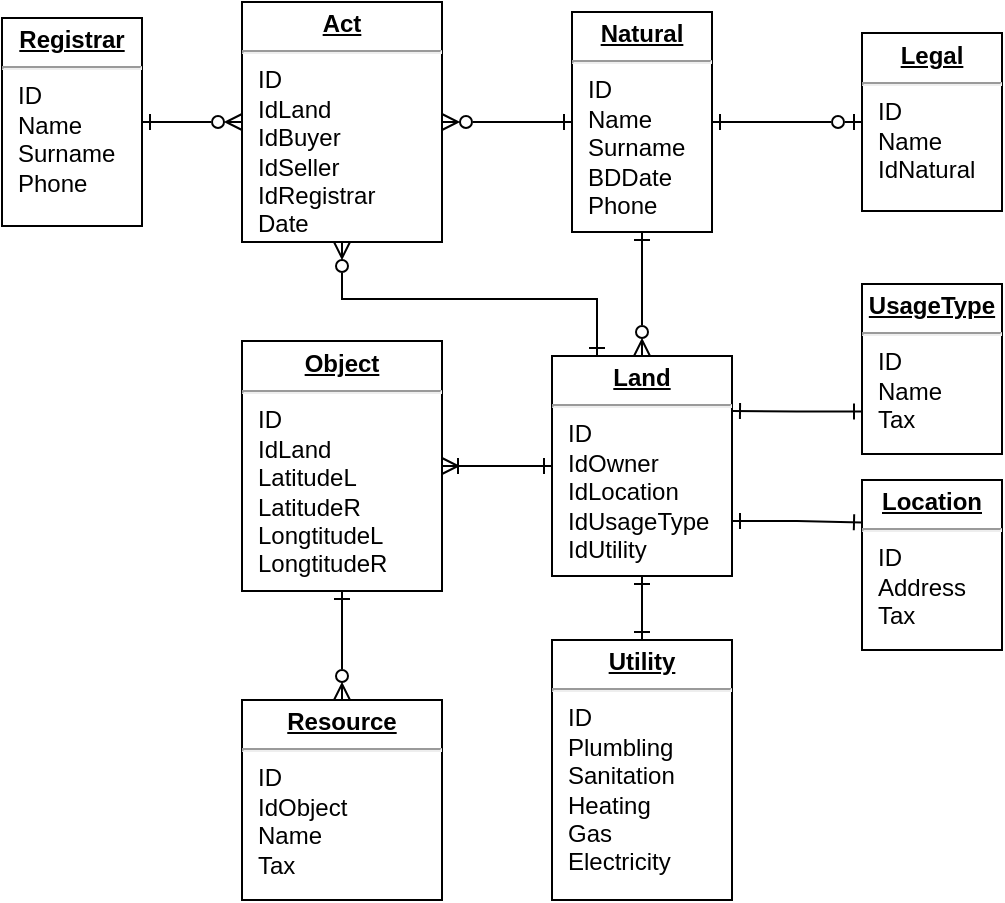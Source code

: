 <mxfile version="16.1.2" type="device" pages="2"><diagram id="dRem97IXqvR1Veg5d401" name="Page-1"><mxGraphModel dx="648" dy="683" grid="1" gridSize="10" guides="1" tooltips="1" connect="1" arrows="1" fold="1" page="1" pageScale="1" pageWidth="827" pageHeight="1169" math="0" shadow="0"><root><mxCell id="0"/><mxCell id="1" parent="0"/><mxCell id="4eVPDkdstp1eb7ESQI7k-11" style="edgeStyle=orthogonalEdgeStyle;rounded=0;orthogonalLoop=1;jettySize=auto;html=1;exitX=0.5;exitY=1;exitDx=0;exitDy=0;entryX=0.5;entryY=0;entryDx=0;entryDy=0;endArrow=ERone;endFill=0;startArrow=ERone;startFill=0;" parent="1" source="4eVPDkdstp1eb7ESQI7k-1" target="4eVPDkdstp1eb7ESQI7k-8" edge="1"><mxGeometry relative="1" as="geometry"/></mxCell><mxCell id="4eVPDkdstp1eb7ESQI7k-13" style="edgeStyle=orthogonalEdgeStyle;rounded=0;orthogonalLoop=1;jettySize=auto;html=1;exitX=1;exitY=0.75;exitDx=0;exitDy=0;entryX=0;entryY=0.25;entryDx=0;entryDy=0;startArrow=ERone;startFill=0;endArrow=ERone;endFill=0;" parent="1" source="4eVPDkdstp1eb7ESQI7k-1" target="4eVPDkdstp1eb7ESQI7k-4" edge="1"><mxGeometry relative="1" as="geometry"/></mxCell><mxCell id="BkzOWR19fs_OALgVcxGq-1" style="edgeStyle=orthogonalEdgeStyle;rounded=0;orthogonalLoop=1;jettySize=auto;html=1;exitX=0.25;exitY=0;exitDx=0;exitDy=0;entryX=0.5;entryY=1;entryDx=0;entryDy=0;endArrow=ERzeroToMany;startArrow=ERone;startFill=0;endFill=0;" edge="1" parent="1" source="4eVPDkdstp1eb7ESQI7k-1" target="4eVPDkdstp1eb7ESQI7k-10"><mxGeometry relative="1" as="geometry"/></mxCell><mxCell id="BkzOWR19fs_OALgVcxGq-6" style="edgeStyle=orthogonalEdgeStyle;rounded=0;orthogonalLoop=1;jettySize=auto;html=1;exitX=0;exitY=0.5;exitDx=0;exitDy=0;entryX=1;entryY=0.5;entryDx=0;entryDy=0;startArrow=ERone;startFill=0;endArrow=ERoneToMany;endFill=0;" edge="1" parent="1" source="4eVPDkdstp1eb7ESQI7k-1" target="4eVPDkdstp1eb7ESQI7k-6"><mxGeometry relative="1" as="geometry"/></mxCell><mxCell id="4eVPDkdstp1eb7ESQI7k-1" value="&lt;p style=&quot;margin: 0px ; margin-top: 4px ; text-align: center ; text-decoration: underline&quot;&gt;&lt;b&gt;Land&lt;/b&gt;&lt;/p&gt;&lt;hr&gt;&lt;p style=&quot;margin: 0px ; margin-left: 8px&quot;&gt;ID&lt;/p&gt;&lt;p style=&quot;margin: 0px ; margin-left: 8px&quot;&gt;IdOwner&lt;/p&gt;&lt;p style=&quot;margin: 0px ; margin-left: 8px&quot;&gt;IdLocation&lt;/p&gt;&lt;p style=&quot;margin: 0px ; margin-left: 8px&quot;&gt;IdUsageType&lt;/p&gt;&lt;p style=&quot;margin: 0px ; margin-left: 8px&quot;&gt;IdUtility&lt;/p&gt;&lt;p style=&quot;margin: 0px ; margin-left: 8px&quot;&gt;&lt;br&gt;&lt;/p&gt;" style="verticalAlign=top;align=left;overflow=fill;fontSize=12;fontFamily=Helvetica;html=1;" parent="1" vertex="1"><mxGeometry x="455" y="238" width="90" height="110" as="geometry"/></mxCell><mxCell id="4eVPDkdstp1eb7ESQI7k-20" style="edgeStyle=orthogonalEdgeStyle;rounded=0;orthogonalLoop=1;jettySize=auto;html=1;exitX=0.5;exitY=1;exitDx=0;exitDy=0;entryX=0.5;entryY=0;entryDx=0;entryDy=0;startArrow=ERone;startFill=0;endArrow=ERzeroToMany;endFill=0;" parent="1" source="4eVPDkdstp1eb7ESQI7k-2" target="4eVPDkdstp1eb7ESQI7k-1" edge="1"><mxGeometry relative="1" as="geometry"/></mxCell><mxCell id="4eVPDkdstp1eb7ESQI7k-21" style="edgeStyle=orthogonalEdgeStyle;rounded=0;orthogonalLoop=1;jettySize=auto;html=1;exitX=0;exitY=0.25;exitDx=0;exitDy=0;entryX=1;entryY=0.75;entryDx=0;entryDy=0;startArrow=ERzeroToOne;startFill=0;endArrow=ERzeroToMany;endFill=0;strokeColor=none;" parent="1" source="4eVPDkdstp1eb7ESQI7k-2" target="4eVPDkdstp1eb7ESQI7k-10" edge="1"><mxGeometry relative="1" as="geometry"/></mxCell><mxCell id="4eVPDkdstp1eb7ESQI7k-23" style="edgeStyle=orthogonalEdgeStyle;rounded=0;orthogonalLoop=1;jettySize=auto;html=1;exitX=0;exitY=0.5;exitDx=0;exitDy=0;entryX=1;entryY=0.5;entryDx=0;entryDy=0;startArrow=ERone;startFill=0;endArrow=ERzeroToMany;endFill=0;" parent="1" source="4eVPDkdstp1eb7ESQI7k-2" target="4eVPDkdstp1eb7ESQI7k-10" edge="1"><mxGeometry relative="1" as="geometry"/></mxCell><mxCell id="4eVPDkdstp1eb7ESQI7k-2" value="&lt;p style=&quot;margin: 0px ; margin-top: 4px ; text-align: center ; text-decoration: underline&quot;&gt;&lt;b&gt;Natural&lt;/b&gt;&lt;/p&gt;&lt;hr&gt;&lt;p style=&quot;margin: 0px ; margin-left: 8px&quot;&gt;ID&lt;/p&gt;&lt;p style=&quot;margin: 0px ; margin-left: 8px&quot;&gt;Name&lt;/p&gt;&lt;p style=&quot;margin: 0px ; margin-left: 8px&quot;&gt;Surname&lt;/p&gt;&lt;p style=&quot;margin: 0px ; margin-left: 8px&quot;&gt;BDDate&lt;/p&gt;&lt;p style=&quot;margin: 0px ; margin-left: 8px&quot;&gt;Phone&lt;/p&gt;&lt;p style=&quot;margin: 0px ; margin-left: 8px&quot;&gt;&lt;br&gt;&lt;/p&gt;" style="verticalAlign=top;align=left;overflow=fill;fontSize=12;fontFamily=Helvetica;html=1;" parent="1" vertex="1"><mxGeometry x="465" y="66" width="70" height="110" as="geometry"/></mxCell><mxCell id="BkzOWR19fs_OALgVcxGq-5" style="edgeStyle=orthogonalEdgeStyle;rounded=0;orthogonalLoop=1;jettySize=auto;html=1;exitX=0;exitY=0.5;exitDx=0;exitDy=0;entryX=1;entryY=0.5;entryDx=0;entryDy=0;startArrow=ERzeroToOne;startFill=0;endArrow=ERone;endFill=0;" edge="1" parent="1" source="4eVPDkdstp1eb7ESQI7k-3" target="4eVPDkdstp1eb7ESQI7k-2"><mxGeometry relative="1" as="geometry"/></mxCell><mxCell id="4eVPDkdstp1eb7ESQI7k-3" value="&lt;p style=&quot;margin: 0px ; margin-top: 4px ; text-align: center ; text-decoration: underline&quot;&gt;&lt;b&gt;Legal&lt;/b&gt;&lt;/p&gt;&lt;hr&gt;&lt;p style=&quot;margin: 0px ; margin-left: 8px&quot;&gt;ID&lt;/p&gt;&lt;p style=&quot;margin: 0px ; margin-left: 8px&quot;&gt;Name&lt;/p&gt;&lt;p style=&quot;margin: 0px ; margin-left: 8px&quot;&gt;IdNatural&lt;/p&gt;&lt;p style=&quot;margin: 0px ; margin-left: 8px&quot;&gt;&lt;br&gt;&lt;/p&gt;" style="verticalAlign=top;align=left;overflow=fill;fontSize=12;fontFamily=Helvetica;html=1;" parent="1" vertex="1"><mxGeometry x="610" y="76.5" width="70" height="89" as="geometry"/></mxCell><mxCell id="4eVPDkdstp1eb7ESQI7k-4" value="&lt;p style=&quot;margin: 0px ; margin-top: 4px ; text-align: center ; text-decoration: underline&quot;&gt;&lt;b&gt;Location&lt;/b&gt;&lt;/p&gt;&lt;hr&gt;&lt;p style=&quot;margin: 0px ; margin-left: 8px&quot;&gt;ID&lt;/p&gt;&lt;p style=&quot;margin: 0px ; margin-left: 8px&quot;&gt;Address&lt;/p&gt;&lt;p style=&quot;margin: 0px ; margin-left: 8px&quot;&gt;Tax&lt;/p&gt;&lt;p style=&quot;margin: 0px ; margin-left: 8px&quot;&gt;&lt;br&gt;&lt;/p&gt;&lt;p style=&quot;margin: 0px ; margin-left: 8px&quot;&gt;&lt;br&gt;&lt;/p&gt;" style="verticalAlign=top;align=left;overflow=fill;fontSize=12;fontFamily=Helvetica;html=1;" parent="1" vertex="1"><mxGeometry x="610" y="300" width="70" height="85" as="geometry"/></mxCell><mxCell id="4eVPDkdstp1eb7ESQI7k-12" style="edgeStyle=orthogonalEdgeStyle;rounded=0;orthogonalLoop=1;jettySize=auto;html=1;exitX=0;exitY=0.75;exitDx=0;exitDy=0;entryX=1;entryY=0.25;entryDx=0;entryDy=0;startArrow=ERone;startFill=0;endArrow=ERone;endFill=0;" parent="1" source="4eVPDkdstp1eb7ESQI7k-5" target="4eVPDkdstp1eb7ESQI7k-1" edge="1"><mxGeometry relative="1" as="geometry"/></mxCell><mxCell id="4eVPDkdstp1eb7ESQI7k-5" value="&lt;p style=&quot;margin: 0px ; margin-top: 4px ; text-align: center ; text-decoration: underline&quot;&gt;&lt;b&gt;UsageType&lt;/b&gt;&lt;/p&gt;&lt;hr&gt;&lt;p style=&quot;margin: 0px ; margin-left: 8px&quot;&gt;ID&lt;/p&gt;&lt;p style=&quot;margin: 0px ; margin-left: 8px&quot;&gt;Name&lt;/p&gt;&lt;p style=&quot;margin: 0px ; margin-left: 8px&quot;&gt;Tax&lt;/p&gt;&lt;p style=&quot;margin: 0px ; margin-left: 8px&quot;&gt;&lt;br&gt;&lt;/p&gt;" style="verticalAlign=top;align=left;overflow=fill;fontSize=12;fontFamily=Helvetica;html=1;" parent="1" vertex="1"><mxGeometry x="610" y="202" width="70" height="85" as="geometry"/></mxCell><mxCell id="BkzOWR19fs_OALgVcxGq-4" style="edgeStyle=orthogonalEdgeStyle;rounded=0;orthogonalLoop=1;jettySize=auto;html=1;exitX=0.5;exitY=1;exitDx=0;exitDy=0;entryX=0.5;entryY=0;entryDx=0;entryDy=0;endArrow=ERzeroToMany;endFill=0;startArrow=ERone;startFill=0;" edge="1" parent="1" source="4eVPDkdstp1eb7ESQI7k-6" target="4eVPDkdstp1eb7ESQI7k-7"><mxGeometry relative="1" as="geometry"/></mxCell><mxCell id="4eVPDkdstp1eb7ESQI7k-6" value="&lt;p style=&quot;margin: 0px ; margin-top: 4px ; text-align: center ; text-decoration: underline&quot;&gt;&lt;b&gt;Object&lt;/b&gt;&lt;/p&gt;&lt;hr&gt;&lt;p style=&quot;margin: 0px ; margin-left: 8px&quot;&gt;ID&lt;/p&gt;&lt;p style=&quot;margin: 0px ; margin-left: 8px&quot;&gt;IdLand&lt;/p&gt;&lt;p style=&quot;margin: 0px ; margin-left: 8px&quot;&gt;LatitudeL&lt;/p&gt;&lt;p style=&quot;margin: 0px ; margin-left: 8px&quot;&gt;LatitudeR&lt;/p&gt;&lt;p style=&quot;margin: 0px ; margin-left: 8px&quot;&gt;LongtitudeL&lt;/p&gt;&lt;p style=&quot;margin: 0px ; margin-left: 8px&quot;&gt;LongtitudeR&lt;/p&gt;&lt;p style=&quot;margin: 0px ; margin-left: 8px&quot;&gt;&lt;br&gt;&lt;/p&gt;" style="verticalAlign=top;align=left;overflow=fill;fontSize=12;fontFamily=Helvetica;html=1;" parent="1" vertex="1"><mxGeometry x="300" y="230.5" width="100" height="125" as="geometry"/></mxCell><mxCell id="4eVPDkdstp1eb7ESQI7k-7" value="&lt;p style=&quot;margin: 0px ; margin-top: 4px ; text-align: center ; text-decoration: underline&quot;&gt;&lt;b&gt;Resource&lt;/b&gt;&lt;/p&gt;&lt;hr&gt;&lt;p style=&quot;margin: 0px ; margin-left: 8px&quot;&gt;ID&lt;/p&gt;&lt;p style=&quot;margin: 0px ; margin-left: 8px&quot;&gt;IdObject&lt;/p&gt;&lt;p style=&quot;margin: 0px ; margin-left: 8px&quot;&gt;Name&lt;/p&gt;&lt;p style=&quot;margin: 0px ; margin-left: 8px&quot;&gt;Tax&lt;/p&gt;&lt;p style=&quot;margin: 0px ; margin-left: 8px&quot;&gt;&lt;br&gt;&lt;/p&gt;" style="verticalAlign=top;align=left;overflow=fill;fontSize=12;fontFamily=Helvetica;html=1;" parent="1" vertex="1"><mxGeometry x="300" y="410" width="100" height="100" as="geometry"/></mxCell><mxCell id="4eVPDkdstp1eb7ESQI7k-8" value="&lt;p style=&quot;margin: 0px ; margin-top: 4px ; text-align: center ; text-decoration: underline&quot;&gt;&lt;b&gt;Utility&lt;/b&gt;&lt;/p&gt;&lt;hr&gt;&lt;p style=&quot;margin: 0px ; margin-left: 8px&quot;&gt;ID&lt;/p&gt;&lt;p style=&quot;margin: 0px ; margin-left: 8px&quot;&gt;Plumbling&lt;/p&gt;&lt;p style=&quot;margin: 0px ; margin-left: 8px&quot;&gt;Sanitation&lt;/p&gt;&lt;p style=&quot;margin: 0px ; margin-left: 8px&quot;&gt;Heating&lt;/p&gt;&lt;p style=&quot;margin: 0px ; margin-left: 8px&quot;&gt;Gas&lt;/p&gt;&lt;p style=&quot;margin: 0px ; margin-left: 8px&quot;&gt;Electricity&lt;/p&gt;&lt;p style=&quot;margin: 0px ; margin-left: 8px&quot;&gt;&lt;br&gt;&lt;/p&gt;" style="verticalAlign=top;align=left;overflow=fill;fontSize=12;fontFamily=Helvetica;html=1;" parent="1" vertex="1"><mxGeometry x="455" y="380" width="90" height="130" as="geometry"/></mxCell><mxCell id="4eVPDkdstp1eb7ESQI7k-25" style="edgeStyle=orthogonalEdgeStyle;rounded=0;orthogonalLoop=1;jettySize=auto;html=1;exitX=1;exitY=0.5;exitDx=0;exitDy=0;entryX=0;entryY=0.5;entryDx=0;entryDy=0;startArrow=ERone;startFill=0;endArrow=ERzeroToMany;endFill=0;" parent="1" source="4eVPDkdstp1eb7ESQI7k-9" target="4eVPDkdstp1eb7ESQI7k-10" edge="1"><mxGeometry relative="1" as="geometry"/></mxCell><mxCell id="4eVPDkdstp1eb7ESQI7k-9" value="&lt;p style=&quot;margin: 0px ; margin-top: 4px ; text-align: center ; text-decoration: underline&quot;&gt;&lt;b&gt;Registrar&lt;/b&gt;&lt;/p&gt;&lt;hr&gt;&lt;p style=&quot;margin: 0px ; margin-left: 8px&quot;&gt;ID&lt;/p&gt;&lt;p style=&quot;margin: 0px ; margin-left: 8px&quot;&gt;Name&lt;/p&gt;&lt;p style=&quot;margin: 0px ; margin-left: 8px&quot;&gt;Surname&lt;/p&gt;&lt;p style=&quot;margin: 0px ; margin-left: 8px&quot;&gt;Phone&lt;/p&gt;&lt;p style=&quot;margin: 0px ; margin-left: 8px&quot;&gt;&lt;br&gt;&lt;/p&gt;" style="verticalAlign=top;align=left;overflow=fill;fontSize=12;fontFamily=Helvetica;html=1;" parent="1" vertex="1"><mxGeometry x="180" y="69" width="70" height="104" as="geometry"/></mxCell><mxCell id="4eVPDkdstp1eb7ESQI7k-10" value="&lt;p style=&quot;margin: 0px ; margin-top: 4px ; text-align: center ; text-decoration: underline&quot;&gt;&lt;b&gt;Act&lt;/b&gt;&lt;/p&gt;&lt;hr&gt;&lt;p style=&quot;margin: 0px ; margin-left: 8px&quot;&gt;ID&lt;/p&gt;&lt;p style=&quot;margin: 0px ; margin-left: 8px&quot;&gt;IdLand&lt;/p&gt;&lt;p style=&quot;margin: 0px ; margin-left: 8px&quot;&gt;IdBuyer&lt;/p&gt;&lt;p style=&quot;margin: 0px ; margin-left: 8px&quot;&gt;IdSeller&lt;/p&gt;&lt;p style=&quot;margin: 0px ; margin-left: 8px&quot;&gt;IdRegistrar&lt;/p&gt;&lt;p style=&quot;margin: 0px ; margin-left: 8px&quot;&gt;Date&lt;/p&gt;&lt;p style=&quot;margin: 0px ; margin-left: 8px&quot;&gt;&lt;br&gt;&lt;/p&gt;" style="verticalAlign=top;align=left;overflow=fill;fontSize=12;fontFamily=Helvetica;html=1;" parent="1" vertex="1"><mxGeometry x="300" y="61" width="100" height="120" as="geometry"/></mxCell></root></mxGraphModel></diagram><diagram id="jjpsH7fdC58fuieKZoK3" name="Page-2"><mxGraphModel dx="945" dy="452" grid="1" gridSize="10" guides="1" tooltips="1" connect="1" arrows="1" fold="1" page="1" pageScale="1" pageWidth="827" pageHeight="1169" math="0" shadow="0"><root><mxCell id="xmkywBRnXsIrLhbnDRBD-0"/><mxCell id="xmkywBRnXsIrLhbnDRBD-1" parent="xmkywBRnXsIrLhbnDRBD-0"/><mxCell id="ANMacjhzNQ4WQCDmCYXE-0" style="edgeStyle=orthogonalEdgeStyle;rounded=0;orthogonalLoop=1;jettySize=auto;html=1;exitX=0.5;exitY=1;exitDx=0;exitDy=0;entryX=0.5;entryY=0;entryDx=0;entryDy=0;endArrow=ERmandOne;endFill=0;startArrow=ERmandOne;startFill=0;" edge="1" parent="xmkywBRnXsIrLhbnDRBD-1" target="ANMacjhzNQ4WQCDmCYXE-16"><mxGeometry relative="1" as="geometry"><mxPoint x="500" y="330" as="sourcePoint"/></mxGeometry></mxCell><mxCell id="ANMacjhzNQ4WQCDmCYXE-1" style="edgeStyle=orthogonalEdgeStyle;rounded=0;orthogonalLoop=1;jettySize=auto;html=1;exitX=1;exitY=0.75;exitDx=0;exitDy=0;entryX=0;entryY=0.5;entryDx=0;entryDy=0;startArrow=ERmandOne;startFill=0;endArrow=ERmandOne;endFill=0;" edge="1" parent="xmkywBRnXsIrLhbnDRBD-1" source="ANMacjhzNQ4WQCDmCYXE-21" target="ANMacjhzNQ4WQCDmCYXE-23"><mxGeometry relative="1" as="geometry"><mxPoint x="550" y="307.5" as="sourcePoint"/><mxPoint x="630" y="308.25" as="targetPoint"/></mxGeometry></mxCell><mxCell id="ANMacjhzNQ4WQCDmCYXE-2" style="edgeStyle=orthogonalEdgeStyle;rounded=0;orthogonalLoop=1;jettySize=auto;html=1;exitX=0;exitY=0.5;exitDx=0;exitDy=0;startArrow=ERmandOne;startFill=0;endArrow=ERoneToMany;endFill=0;" edge="1" parent="xmkywBRnXsIrLhbnDRBD-1" source="ANMacjhzNQ4WQCDmCYXE-21" target="ANMacjhzNQ4WQCDmCYXE-13"><mxGeometry relative="1" as="geometry"><mxPoint x="450" y="285" as="sourcePoint"/></mxGeometry></mxCell><mxCell id="ANMacjhzNQ4WQCDmCYXE-4" style="edgeStyle=orthogonalEdgeStyle;rounded=0;orthogonalLoop=1;jettySize=auto;html=1;exitX=0.5;exitY=1;exitDx=0;exitDy=0;entryX=0.5;entryY=0;entryDx=0;entryDy=0;startArrow=ERmandOne;startFill=0;endArrow=ERzeroToMany;endFill=0;" edge="1" parent="xmkywBRnXsIrLhbnDRBD-1" source="ANMacjhzNQ4WQCDmCYXE-7" target="ANMacjhzNQ4WQCDmCYXE-21"><mxGeometry relative="1" as="geometry"><mxPoint x="500" y="240" as="targetPoint"/></mxGeometry></mxCell><mxCell id="ANMacjhzNQ4WQCDmCYXE-5" style="edgeStyle=orthogonalEdgeStyle;rounded=0;orthogonalLoop=1;jettySize=auto;html=1;exitX=0;exitY=0.25;exitDx=0;exitDy=0;entryX=1;entryY=0.75;entryDx=0;entryDy=0;startArrow=ERzeroToOne;startFill=0;endArrow=ERzeroToMany;endFill=0;strokeColor=none;" edge="1" parent="xmkywBRnXsIrLhbnDRBD-1" source="ANMacjhzNQ4WQCDmCYXE-7" target="ANMacjhzNQ4WQCDmCYXE-20"><mxGeometry relative="1" as="geometry"/></mxCell><mxCell id="ANMacjhzNQ4WQCDmCYXE-6" style="edgeStyle=orthogonalEdgeStyle;rounded=0;orthogonalLoop=1;jettySize=auto;html=1;exitX=0;exitY=0.5;exitDx=0;exitDy=0;entryX=1;entryY=0.5;entryDx=0;entryDy=0;startArrow=ERmandOne;startFill=0;endArrow=ERzeroToMany;endFill=0;" edge="1" parent="xmkywBRnXsIrLhbnDRBD-1" source="ANMacjhzNQ4WQCDmCYXE-7" target="ANMacjhzNQ4WQCDmCYXE-20"><mxGeometry relative="1" as="geometry"/></mxCell><mxCell id="ANMacjhzNQ4WQCDmCYXE-7" value="&lt;p style=&quot;margin: 0px ; margin-top: 4px ; text-align: center ; text-decoration: underline&quot;&gt;&lt;b&gt;Natural&lt;/b&gt;&lt;/p&gt;&lt;hr&gt;&lt;p style=&quot;margin: 0px ; margin-left: 8px&quot;&gt;ID&lt;/p&gt;&lt;p style=&quot;margin: 0px ; margin-left: 8px&quot;&gt;Name&lt;/p&gt;&lt;p style=&quot;margin: 0px ; margin-left: 8px&quot;&gt;Surname&lt;/p&gt;&lt;p style=&quot;margin: 0px ; margin-left: 8px&quot;&gt;BDDate&lt;/p&gt;&lt;p style=&quot;margin: 0px ; margin-left: 8px&quot;&gt;Phone&lt;/p&gt;&lt;p style=&quot;margin: 0px ; margin-left: 8px&quot;&gt;&lt;br&gt;&lt;/p&gt;" style="verticalAlign=top;align=left;overflow=fill;fontSize=12;fontFamily=Helvetica;html=1;" vertex="1" parent="xmkywBRnXsIrLhbnDRBD-1"><mxGeometry x="465" y="50" width="70" height="110" as="geometry"/></mxCell><mxCell id="ANMacjhzNQ4WQCDmCYXE-8" style="edgeStyle=orthogonalEdgeStyle;rounded=0;orthogonalLoop=1;jettySize=auto;html=1;exitX=0;exitY=0.5;exitDx=0;exitDy=0;entryX=1;entryY=0.5;entryDx=0;entryDy=0;startArrow=ERzeroToOne;startFill=0;endArrow=ERmandOne;endFill=0;" edge="1" parent="xmkywBRnXsIrLhbnDRBD-1" source="ANMacjhzNQ4WQCDmCYXE-9" target="ANMacjhzNQ4WQCDmCYXE-7"><mxGeometry relative="1" as="geometry"/></mxCell><mxCell id="ANMacjhzNQ4WQCDmCYXE-9" value="&lt;p style=&quot;margin: 0px ; margin-top: 4px ; text-align: center ; text-decoration: underline&quot;&gt;&lt;b&gt;Legal&lt;/b&gt;&lt;/p&gt;&lt;hr&gt;&lt;p style=&quot;margin: 0px ; margin-left: 8px&quot;&gt;ID&lt;/p&gt;&lt;p style=&quot;margin: 0px ; margin-left: 8px&quot;&gt;Name&lt;/p&gt;&lt;p style=&quot;margin: 0px ; margin-left: 8px&quot;&gt;Phone&lt;/p&gt;&lt;p style=&quot;margin: 0px ; margin-left: 8px&quot;&gt;&lt;br&gt;&lt;/p&gt;" style="verticalAlign=top;align=left;overflow=fill;fontSize=12;fontFamily=Helvetica;html=1;" vertex="1" parent="xmkywBRnXsIrLhbnDRBD-1"><mxGeometry x="630" y="50" width="60" height="110" as="geometry"/></mxCell><mxCell id="ANMacjhzNQ4WQCDmCYXE-11" style="edgeStyle=orthogonalEdgeStyle;rounded=0;orthogonalLoop=1;jettySize=auto;html=1;exitX=0;exitY=0.5;exitDx=0;exitDy=0;entryX=1;entryY=0.25;entryDx=0;entryDy=0;startArrow=ERmandOne;startFill=0;endArrow=ERmandOne;endFill=0;" edge="1" parent="xmkywBRnXsIrLhbnDRBD-1" source="ANMacjhzNQ4WQCDmCYXE-22" target="ANMacjhzNQ4WQCDmCYXE-21"><mxGeometry relative="1" as="geometry"><mxPoint x="630" y="261.75" as="sourcePoint"/><mxPoint x="550" y="262.5" as="targetPoint"/></mxGeometry></mxCell><mxCell id="ANMacjhzNQ4WQCDmCYXE-13" value="&lt;p style=&quot;margin: 0px ; margin-top: 4px ; text-align: center ; text-decoration: underline&quot;&gt;&lt;b&gt;Object&lt;/b&gt;&lt;/p&gt;&lt;hr&gt;&lt;p style=&quot;margin: 0px ; margin-left: 8px&quot;&gt;IdLand&lt;/p&gt;&lt;p style=&quot;margin: 0px ; margin-left: 8px&quot;&gt;IdResource&lt;/p&gt;&lt;p style=&quot;margin: 0px ; margin-left: 8px&quot;&gt;LatitudeLU&lt;/p&gt;&lt;p style=&quot;margin: 0px ; margin-left: 8px&quot;&gt;LatitudeRL&lt;/p&gt;&lt;p style=&quot;margin: 0px ; margin-left: 8px&quot;&gt;LongtitudeLU&lt;/p&gt;&lt;p style=&quot;margin: 0px ; margin-left: 8px&quot;&gt;LongtitudeRL&lt;/p&gt;&lt;p style=&quot;margin: 0px ; margin-left: 8px&quot;&gt;&lt;br&gt;&lt;/p&gt;" style="verticalAlign=top;align=left;overflow=fill;fontSize=12;fontFamily=Helvetica;html=1;" vertex="1" parent="xmkywBRnXsIrLhbnDRBD-1"><mxGeometry x="270" y="220" width="100" height="130" as="geometry"/></mxCell><mxCell id="ANMacjhzNQ4WQCDmCYXE-14" style="edgeStyle=orthogonalEdgeStyle;rounded=0;orthogonalLoop=1;jettySize=auto;html=1;exitX=0.5;exitY=0;exitDx=0;exitDy=0;entryX=0.5;entryY=1;entryDx=0;entryDy=0;startArrow=ERzeroToOne;startFill=0;endArrow=ERzeroToMany;endFill=0;" edge="1" parent="xmkywBRnXsIrLhbnDRBD-1" source="ANMacjhzNQ4WQCDmCYXE-15" target="ANMacjhzNQ4WQCDmCYXE-13"><mxGeometry relative="1" as="geometry"/></mxCell><mxCell id="ANMacjhzNQ4WQCDmCYXE-15" value="&lt;p style=&quot;margin: 0px ; margin-top: 4px ; text-align: center ; text-decoration: underline&quot;&gt;&lt;b&gt;Resource&lt;/b&gt;&lt;/p&gt;&lt;hr&gt;&lt;p style=&quot;margin: 0px ; margin-left: 8px&quot;&gt;ID&lt;/p&gt;&lt;p style=&quot;margin: 0px ; margin-left: 8px&quot;&gt;Name&lt;/p&gt;&lt;p style=&quot;margin: 0px ; margin-left: 8px&quot;&gt;Tax&lt;/p&gt;&lt;p style=&quot;margin: 0px ; margin-left: 8px&quot;&gt;&lt;br&gt;&lt;/p&gt;" style="verticalAlign=top;align=left;overflow=fill;fontSize=12;fontFamily=Helvetica;html=1;" vertex="1" parent="xmkywBRnXsIrLhbnDRBD-1"><mxGeometry x="270" y="440" width="100" height="80" as="geometry"/></mxCell><mxCell id="ANMacjhzNQ4WQCDmCYXE-16" value="&lt;p style=&quot;margin: 0px ; margin-top: 4px ; text-align: center ; text-decoration: underline&quot;&gt;&lt;b&gt;Utility&lt;/b&gt;&lt;/p&gt;&lt;hr&gt;&lt;p style=&quot;margin: 0px ; margin-left: 8px&quot;&gt;IdLand&lt;/p&gt;&lt;p style=&quot;margin: 0px ; margin-left: 8px&quot;&gt;Plumbling&lt;/p&gt;&lt;p style=&quot;margin: 0px ; margin-left: 8px&quot;&gt;Sanitation&lt;/p&gt;&lt;p style=&quot;margin: 0px ; margin-left: 8px&quot;&gt;Heating&lt;/p&gt;&lt;p style=&quot;margin: 0px ; margin-left: 8px&quot;&gt;Gas&lt;/p&gt;&lt;p style=&quot;margin: 0px ; margin-left: 8px&quot;&gt;Electricity&lt;/p&gt;&lt;p style=&quot;margin: 0px ; margin-left: 8px&quot;&gt;&lt;br&gt;&lt;/p&gt;" style="verticalAlign=top;align=left;overflow=fill;fontSize=12;fontFamily=Helvetica;html=1;" vertex="1" parent="xmkywBRnXsIrLhbnDRBD-1"><mxGeometry x="450" y="390" width="100" height="130" as="geometry"/></mxCell><mxCell id="ANMacjhzNQ4WQCDmCYXE-17" style="edgeStyle=orthogonalEdgeStyle;rounded=0;orthogonalLoop=1;jettySize=auto;html=1;exitX=1;exitY=0.5;exitDx=0;exitDy=0;entryX=0;entryY=0.5;entryDx=0;entryDy=0;startArrow=ERmandOne;startFill=0;endArrow=ERzeroToMany;endFill=0;" edge="1" parent="xmkywBRnXsIrLhbnDRBD-1" source="ANMacjhzNQ4WQCDmCYXE-18" target="ANMacjhzNQ4WQCDmCYXE-20"><mxGeometry relative="1" as="geometry"/></mxCell><mxCell id="ANMacjhzNQ4WQCDmCYXE-18" value="&lt;p style=&quot;margin: 0px ; margin-top: 4px ; text-align: center ; text-decoration: underline&quot;&gt;&lt;b&gt;Registrar&lt;/b&gt;&lt;/p&gt;&lt;hr&gt;&lt;p style=&quot;margin: 0px ; margin-left: 8px&quot;&gt;ID&lt;/p&gt;&lt;p style=&quot;margin: 0px ; margin-left: 8px&quot;&gt;Name&lt;/p&gt;&lt;p style=&quot;margin: 0px ; margin-left: 8px&quot;&gt;Surname&lt;/p&gt;&lt;p style=&quot;margin: 0px ; margin-left: 8px&quot;&gt;Phone&lt;/p&gt;&lt;p style=&quot;margin: 0px ; margin-left: 8px&quot;&gt;&lt;br&gt;&lt;/p&gt;" style="verticalAlign=top;align=left;overflow=fill;fontSize=12;fontFamily=Helvetica;html=1;" vertex="1" parent="xmkywBRnXsIrLhbnDRBD-1"><mxGeometry x="80" y="50" width="100" height="110" as="geometry"/></mxCell><mxCell id="ANMacjhzNQ4WQCDmCYXE-19" style="edgeStyle=orthogonalEdgeStyle;rounded=0;orthogonalLoop=1;jettySize=auto;html=1;exitX=0.5;exitY=1;exitDx=0;exitDy=0;entryX=0.25;entryY=0;entryDx=0;entryDy=0;endArrow=ERmandOne;endFill=0;startArrow=ERzeroToMany;startFill=0;" edge="1" parent="xmkywBRnXsIrLhbnDRBD-1" source="ANMacjhzNQ4WQCDmCYXE-20" target="ANMacjhzNQ4WQCDmCYXE-21"><mxGeometry relative="1" as="geometry"><mxPoint x="475" y="240" as="targetPoint"/></mxGeometry></mxCell><mxCell id="ANMacjhzNQ4WQCDmCYXE-20" value="&lt;p style=&quot;margin: 0px ; margin-top: 4px ; text-align: center ; text-decoration: underline&quot;&gt;&lt;b&gt;Act&lt;/b&gt;&lt;/p&gt;&lt;hr&gt;&lt;p style=&quot;margin: 0px ; margin-left: 8px&quot;&gt;IdLand&lt;/p&gt;&lt;p style=&quot;margin: 0px ; margin-left: 8px&quot;&gt;IdBuyer&lt;/p&gt;&lt;p style=&quot;margin: 0px ; margin-left: 8px&quot;&gt;IdSeller&lt;/p&gt;&lt;p style=&quot;margin: 0px ; margin-left: 8px&quot;&gt;IdRegistrar&lt;/p&gt;&lt;p style=&quot;margin: 0px ; margin-left: 8px&quot;&gt;Date&lt;/p&gt;&lt;p style=&quot;margin: 0px ; margin-left: 8px&quot;&gt;&lt;br&gt;&lt;/p&gt;" style="verticalAlign=top;align=left;overflow=fill;fontSize=12;fontFamily=Helvetica;html=1;" vertex="1" parent="xmkywBRnXsIrLhbnDRBD-1"><mxGeometry x="270" y="45" width="100" height="120" as="geometry"/></mxCell><mxCell id="ANMacjhzNQ4WQCDmCYXE-21" value="&lt;div style=&quot;text-align: center ; box-sizing: border-box ; width: 100% ; background: rgb(228 , 228 , 228) ; padding: 2px&quot;&gt;Land&lt;/div&gt;&lt;table style=&quot;width: 100% ; font-size: 1em&quot; cellpadding=&quot;2&quot; cellspacing=&quot;0&quot;&gt;&lt;tbody&gt;&lt;tr&gt;&lt;td&gt;PK&lt;/td&gt;&lt;td&gt;ID&lt;span style=&quot;white-space: pre&quot;&gt;&#9;&lt;/span&gt;&lt;span style=&quot;white-space: pre&quot;&gt;&#9;&lt;/span&gt;&lt;span style=&quot;white-space: pre&quot;&gt;&#9;&lt;/span&gt;INT&lt;/td&gt;&lt;/tr&gt;&lt;tr&gt;&lt;td&gt;FK&lt;/td&gt;&lt;td&gt;IdOwner&lt;span style=&quot;white-space: pre&quot;&gt;&#9;&lt;/span&gt;&lt;span style=&quot;white-space: pre&quot;&gt;&#9;&lt;/span&gt;INT&lt;/td&gt;&lt;/tr&gt;&lt;tr&gt;&lt;td&gt;FK&lt;br&gt;FK&lt;/td&gt;&lt;td&gt;IdLocation&lt;span style=&quot;white-space: pre&quot;&gt;&#9;&lt;/span&gt;INT&lt;br&gt;IdUsageType&lt;span style=&quot;white-space: pre&quot;&gt;&#9;&lt;/span&gt;INT&lt;/td&gt;&lt;/tr&gt;&lt;/tbody&gt;&lt;/table&gt;" style="verticalAlign=top;align=left;overflow=fill;html=1;" vertex="1" parent="xmkywBRnXsIrLhbnDRBD-1"><mxGeometry x="435" y="240" width="130" height="90" as="geometry"/></mxCell><mxCell id="ANMacjhzNQ4WQCDmCYXE-22" value="&lt;div style=&quot;text-align: center ; box-sizing: border-box ; width: 100% ; background: rgb(228 , 228 , 228) ; padding: 2px&quot;&gt;UsageType&lt;/div&gt;&lt;table style=&quot;width: 100% ; font-size: 1em&quot; cellpadding=&quot;2&quot; cellspacing=&quot;0&quot;&gt;&lt;tbody&gt;&lt;tr&gt;&lt;td&gt;PK&lt;/td&gt;&lt;td&gt;ID&lt;span style=&quot;white-space: pre&quot;&gt;&#9;&lt;/span&gt;&lt;span style=&quot;white-space: pre&quot;&gt;&#9;&lt;/span&gt;INT&lt;/td&gt;&lt;/tr&gt;&lt;tr&gt;&lt;td&gt;&lt;br&gt;&lt;/td&gt;&lt;td&gt;Name&lt;span style=&quot;white-space: pre&quot;&gt;&#9;&lt;/span&gt;VARCHAR(50)&lt;/td&gt;&lt;/tr&gt;&lt;tr&gt;&lt;td&gt;&lt;br&gt;&lt;/td&gt;&lt;td&gt;Tax&lt;span style=&quot;white-space: pre&quot;&gt;&#9;&lt;/span&gt;&lt;span style=&quot;white-space: pre&quot;&gt;&#9;&lt;/span&gt;REAL&lt;/td&gt;&lt;/tr&gt;&lt;/tbody&gt;&lt;/table&gt;" style="verticalAlign=top;align=left;overflow=fill;html=1;" vertex="1" parent="xmkywBRnXsIrLhbnDRBD-1"><mxGeometry x="640" y="190" width="160" height="90" as="geometry"/></mxCell><mxCell id="ANMacjhzNQ4WQCDmCYXE-23" value="&lt;div style=&quot;text-align: center ; box-sizing: border-box ; width: 100% ; background: rgb(228 , 228 , 228) ; padding: 2px&quot;&gt;Location&lt;/div&gt;&lt;table style=&quot;width: 100% ; font-size: 1em&quot; cellpadding=&quot;2&quot; cellspacing=&quot;0&quot;&gt;&lt;tbody&gt;&lt;tr&gt;&lt;td&gt;PK&lt;/td&gt;&lt;td&gt;ID&lt;span style=&quot;white-space: pre&quot;&gt;&#9;&lt;/span&gt;&lt;span style=&quot;white-space: pre&quot;&gt;&#9;&lt;/span&gt;INT&lt;/td&gt;&lt;/tr&gt;&lt;tr&gt;&lt;td&gt;&lt;br&gt;&lt;/td&gt;&lt;td&gt;Address&amp;nbsp; &amp;nbsp;VARCHAR(50)&lt;/td&gt;&lt;/tr&gt;&lt;tr&gt;&lt;td&gt;&lt;br&gt;&lt;/td&gt;&lt;td&gt;Tax&lt;span style=&quot;white-space: pre&quot;&gt;&#9;&lt;/span&gt;&lt;span style=&quot;white-space: pre&quot;&gt;&#9;&lt;/span&gt;REAL&lt;/td&gt;&lt;/tr&gt;&lt;/tbody&gt;&lt;/table&gt;" style="verticalAlign=top;align=left;overflow=fill;html=1;" vertex="1" parent="xmkywBRnXsIrLhbnDRBD-1"><mxGeometry x="640" y="290" width="160" height="90" as="geometry"/></mxCell></root></mxGraphModel></diagram></mxfile>
